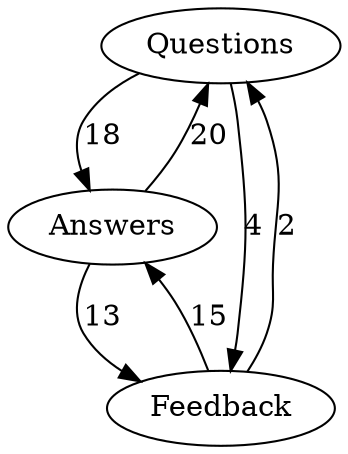 // test
digraph gazeDataOutput18 {
	node [group=a]
	Questions
	Answers
	Feedback
	Feedback -> Answers [label=15]
	Answers -> Questions [label=20]
	Questions -> Feedback [label=4]
	Feedback -> Questions [label=2]
	Questions -> Answers [label=18]
	Answers -> Feedback [label=13]
	edge [style=invis]
	Questions -> Answers
	Answers -> Feedback
}
